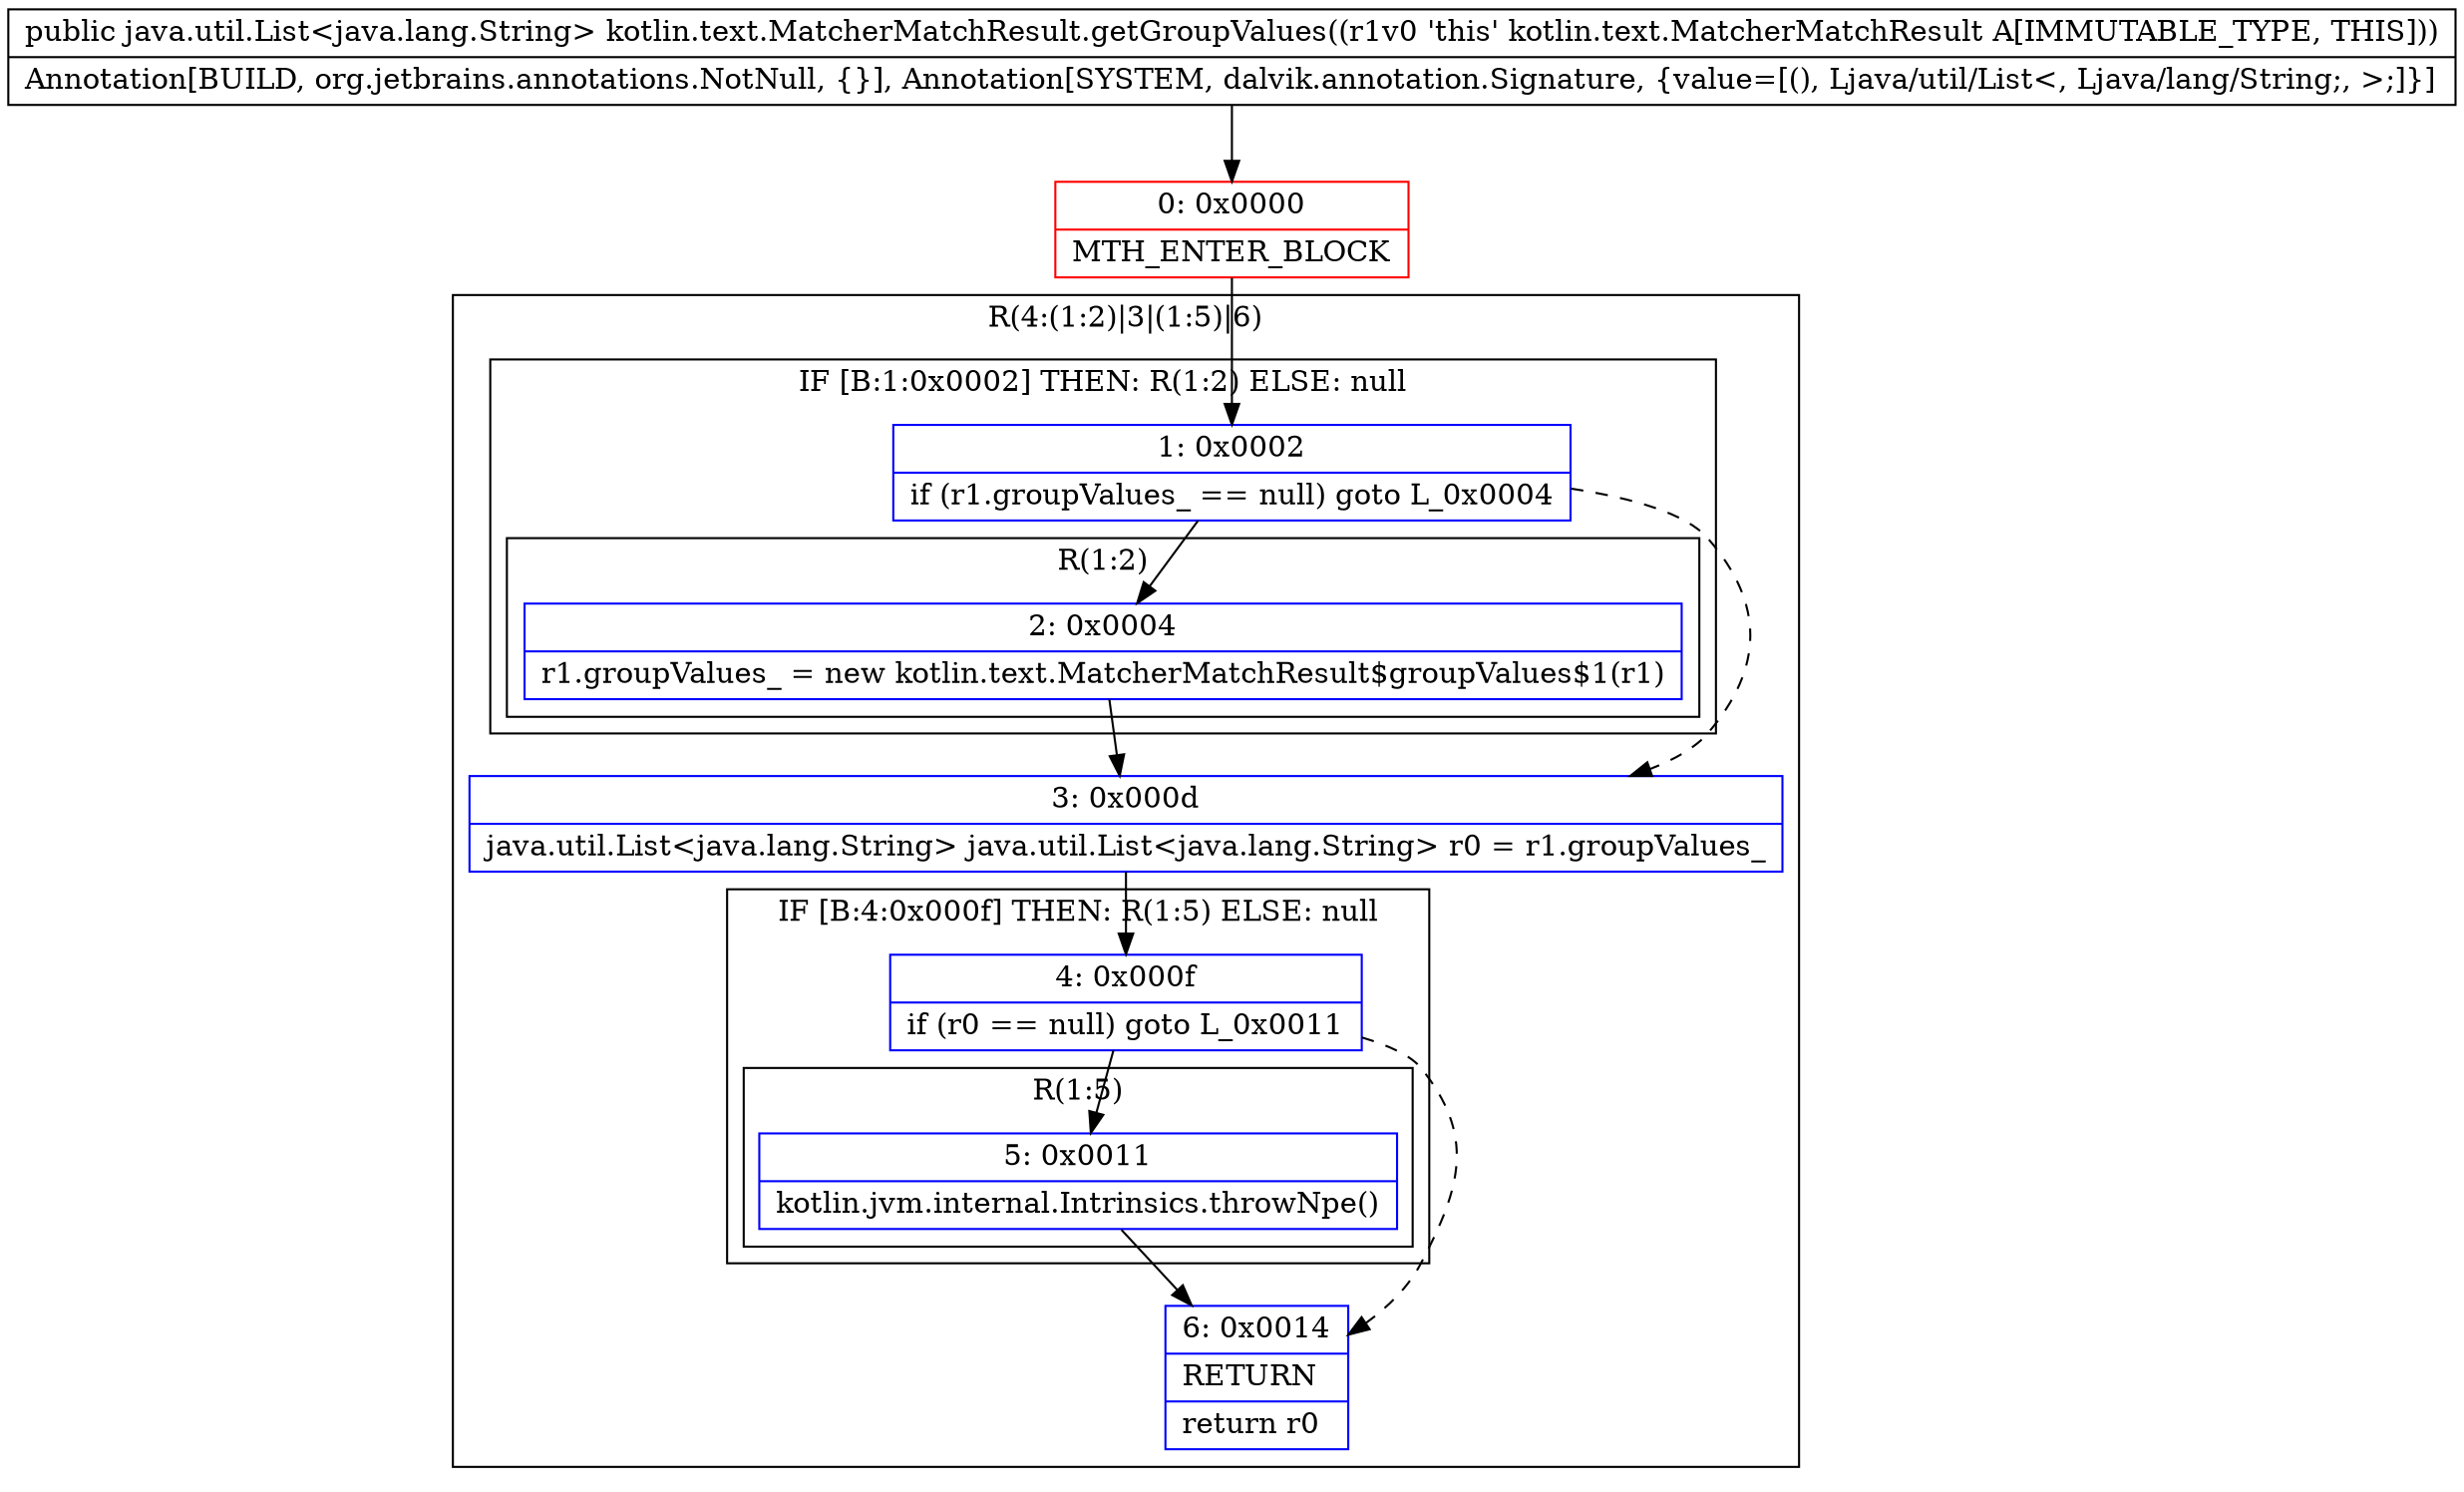 digraph "CFG forkotlin.text.MatcherMatchResult.getGroupValues()Ljava\/util\/List;" {
subgraph cluster_Region_967885114 {
label = "R(4:(1:2)|3|(1:5)|6)";
node [shape=record,color=blue];
subgraph cluster_IfRegion_226061907 {
label = "IF [B:1:0x0002] THEN: R(1:2) ELSE: null";
node [shape=record,color=blue];
Node_1 [shape=record,label="{1\:\ 0x0002|if (r1.groupValues_ == null) goto L_0x0004\l}"];
subgraph cluster_Region_2064450555 {
label = "R(1:2)";
node [shape=record,color=blue];
Node_2 [shape=record,label="{2\:\ 0x0004|r1.groupValues_ = new kotlin.text.MatcherMatchResult$groupValues$1(r1)\l}"];
}
}
Node_3 [shape=record,label="{3\:\ 0x000d|java.util.List\<java.lang.String\> java.util.List\<java.lang.String\> r0 = r1.groupValues_\l}"];
subgraph cluster_IfRegion_1256785543 {
label = "IF [B:4:0x000f] THEN: R(1:5) ELSE: null";
node [shape=record,color=blue];
Node_4 [shape=record,label="{4\:\ 0x000f|if (r0 == null) goto L_0x0011\l}"];
subgraph cluster_Region_1032527501 {
label = "R(1:5)";
node [shape=record,color=blue];
Node_5 [shape=record,label="{5\:\ 0x0011|kotlin.jvm.internal.Intrinsics.throwNpe()\l}"];
}
}
Node_6 [shape=record,label="{6\:\ 0x0014|RETURN\l|return r0\l}"];
}
Node_0 [shape=record,color=red,label="{0\:\ 0x0000|MTH_ENTER_BLOCK\l}"];
MethodNode[shape=record,label="{public java.util.List\<java.lang.String\> kotlin.text.MatcherMatchResult.getGroupValues((r1v0 'this' kotlin.text.MatcherMatchResult A[IMMUTABLE_TYPE, THIS]))  | Annotation[BUILD, org.jetbrains.annotations.NotNull, \{\}], Annotation[SYSTEM, dalvik.annotation.Signature, \{value=[(), Ljava\/util\/List\<, Ljava\/lang\/String;, \>;]\}]\l}"];
MethodNode -> Node_0;
Node_1 -> Node_2;
Node_1 -> Node_3[style=dashed];
Node_2 -> Node_3;
Node_3 -> Node_4;
Node_4 -> Node_5;
Node_4 -> Node_6[style=dashed];
Node_5 -> Node_6;
Node_0 -> Node_1;
}

